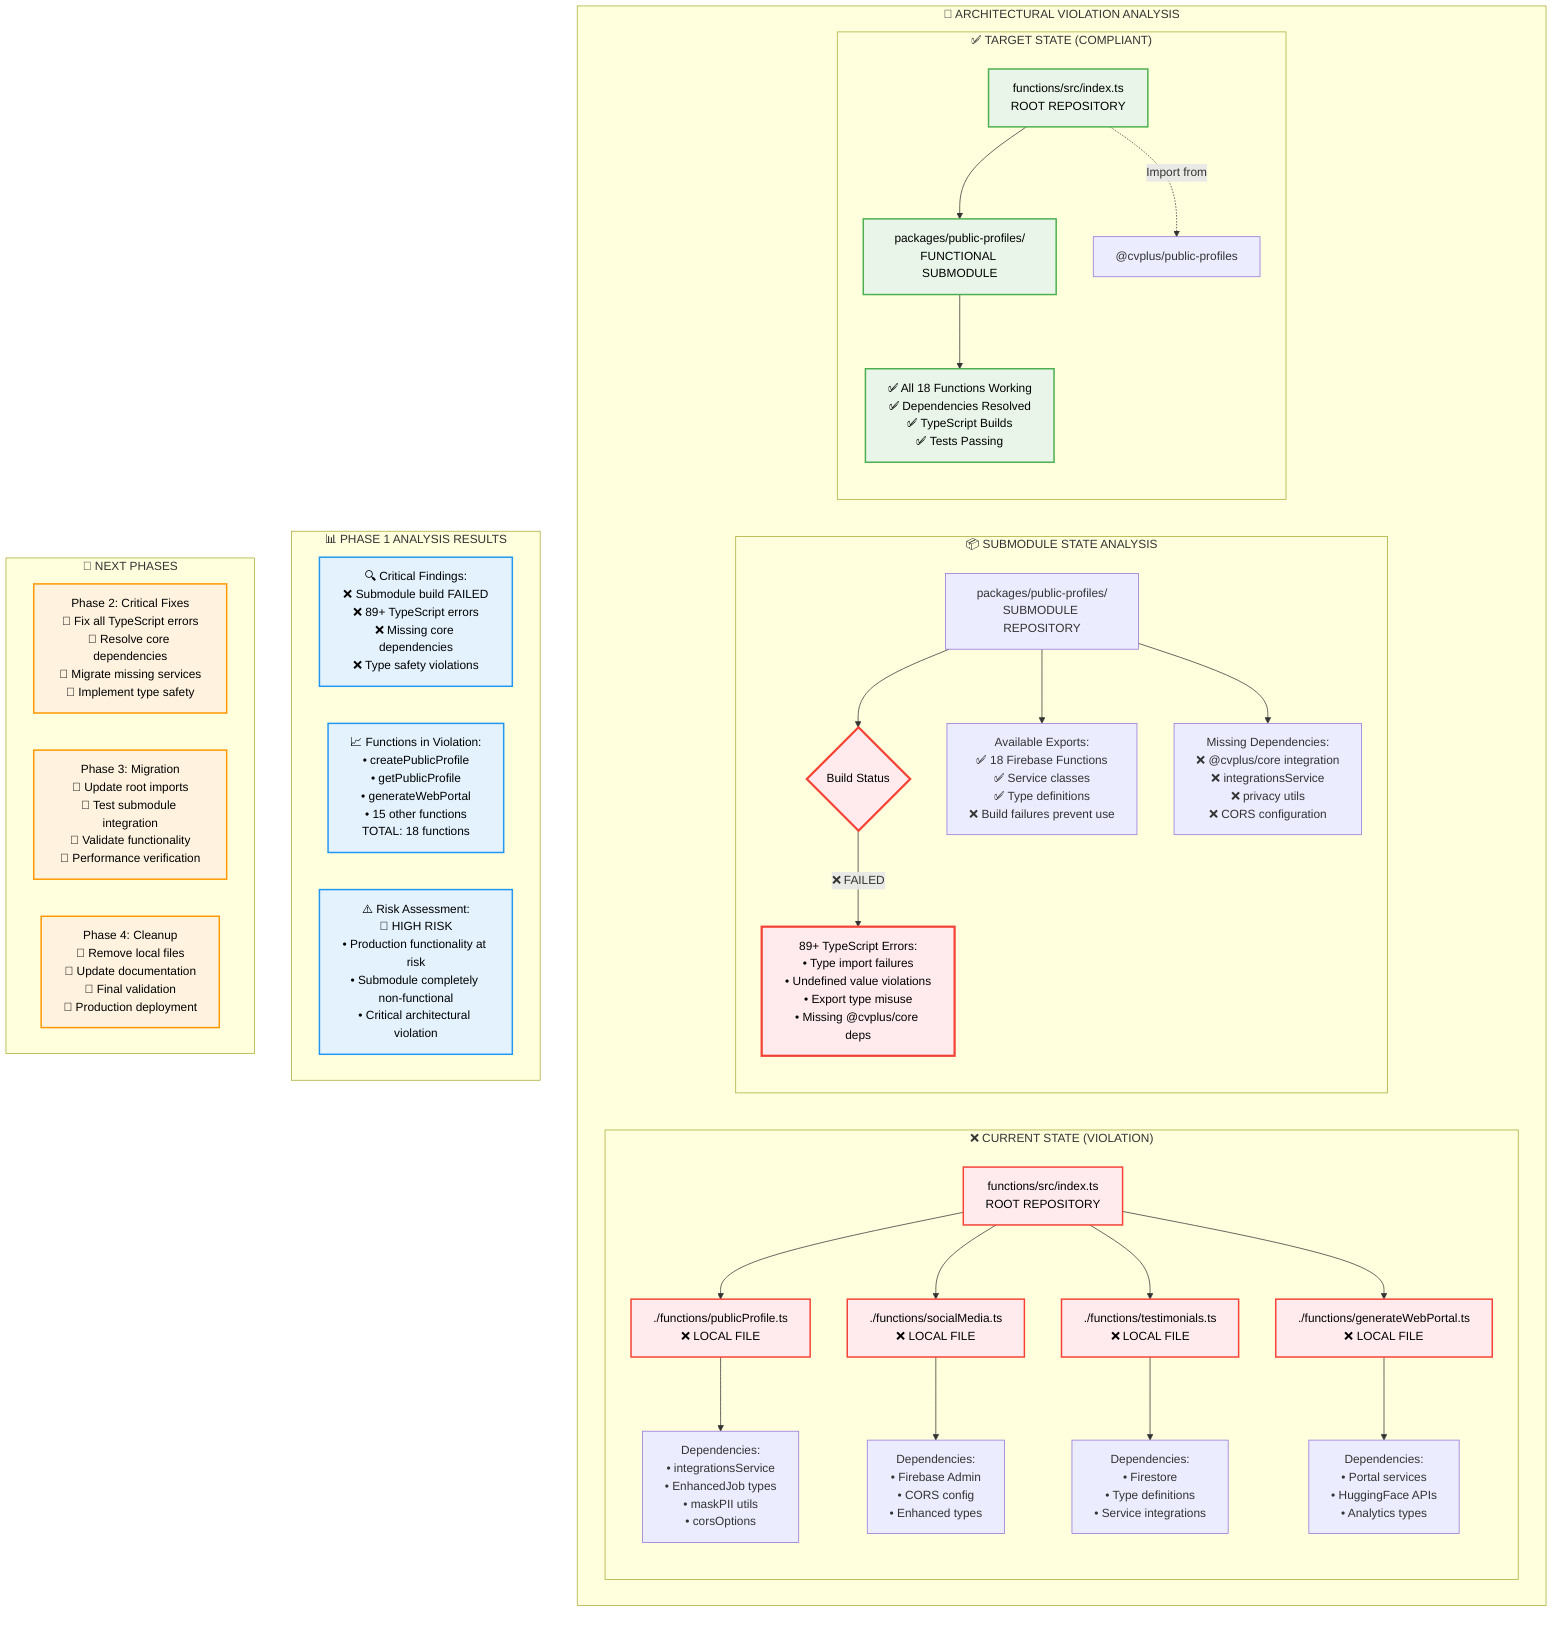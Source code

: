 graph TB
    subgraph "🚨 ARCHITECTURAL VIOLATION ANALYSIS"
        subgraph "❌ CURRENT STATE (VIOLATION)"
            ROOT[functions/src/index.ts<br/>ROOT REPOSITORY]
            ROOT --> PPROF[./functions/publicProfile.ts<br/>❌ LOCAL FILE]
            ROOT --> PORTAL[./functions/generateWebPortal.ts<br/>❌ LOCAL FILE]  
            ROOT --> SOCIAL[./functions/socialMedia.ts<br/>❌ LOCAL FILE]
            ROOT --> TESTI[./functions/testimonials.ts<br/>❌ LOCAL FILE]
            
            PPROF --> DEPS1[Dependencies:<br/>• integrationsService<br/>• EnhancedJob types<br/>• maskPII utils<br/>• corsOptions]
            SOCIAL --> DEPS2[Dependencies:<br/>• Firebase Admin<br/>• CORS config<br/>• Enhanced types]
            TESTI --> DEPS3[Dependencies:<br/>• Firestore<br/>• Type definitions<br/>• Service integrations]
            PORTAL --> DEPS4[Dependencies:<br/>• Portal services<br/>• HuggingFace APIs<br/>• Analytics types]
        end
        
        subgraph "📦 SUBMODULE STATE ANALYSIS"
            SUBMOD[packages/public-profiles/<br/>SUBMODULE REPOSITORY]
            SUBMOD --> BUILD_STATUS{Build Status}
            BUILD_STATUS -->|❌ FAILED| ERRORS[89+ TypeScript Errors:<br/>• Type import failures<br/>• Undefined value violations<br/>• Export type misuse<br/>• Missing @cvplus/core deps]
            
            SUBMOD --> EXPORTS[Available Exports:<br/>✅ 18 Firebase Functions<br/>✅ Service classes<br/>✅ Type definitions<br/>❌ Build failures prevent use]
            
            SUBMOD --> MISSING_DEPS[Missing Dependencies:<br/>❌ @cvplus/core integration<br/>❌ integrationsService<br/>❌ privacy utils<br/>❌ CORS configuration]
        end
        
        subgraph "✅ TARGET STATE (COMPLIANT)"
            ROOT_TARGET[functions/src/index.ts<br/>ROOT REPOSITORY]
            ROOT_TARGET --> SUBMOD_TARGET[packages/public-profiles/<br/>FUNCTIONAL SUBMODULE]
            ROOT_TARGET -.->|Import from| SUBMOD_IMPORT["@cvplus/public-profiles"]
            
            SUBMOD_TARGET --> WORKING_FUNCS[✅ All 18 Functions Working<br/>✅ Dependencies Resolved<br/>✅ TypeScript Builds<br/>✅ Tests Passing]
        end
    end
    
    subgraph "📊 PHASE 1 ANALYSIS RESULTS"
        FINDINGS[🔍 Critical Findings:<br/>❌ Submodule build FAILED<br/>❌ 89+ TypeScript errors<br/>❌ Missing core dependencies<br/>❌ Type safety violations]
        
        VIOLATION_COUNT[📈 Functions in Violation:<br/>• createPublicProfile<br/>• getPublicProfile<br/>• generateWebPortal<br/>• 15 other functions<br/>TOTAL: 18 functions]
        
        RISK_ASSESSMENT[⚠️ Risk Assessment:<br/>🔴 HIGH RISK<br/>• Production functionality at risk<br/>• Submodule completely non-functional<br/>• Critical architectural violation]
    end
    
    subgraph "🚀 NEXT PHASES"
        PHASE2[Phase 2: Critical Fixes<br/>🎯 Fix all TypeScript errors<br/>🎯 Resolve core dependencies<br/>🎯 Migrate missing services<br/>🎯 Implement type safety]
        
        PHASE3[Phase 3: Migration<br/>🎯 Update root imports<br/>🎯 Test submodule integration<br/>🎯 Validate functionality<br/>🎯 Performance verification]
        
        PHASE4[Phase 4: Cleanup<br/>🎯 Remove local files<br/>🎯 Update documentation<br/>🎯 Final validation<br/>🎯 Production deployment]
    end
    
    %% Styling
    classDef violation fill:#ffebee,stroke:#f44336,stroke-width:2px,color:#000
    classDef failed fill:#ffebee,stroke:#f44336,stroke-width:3px,color:#000
    classDef target fill:#e8f5e8,stroke:#4caf50,stroke-width:2px,color:#000
    classDef analysis fill:#e3f2fd,stroke:#2196f3,stroke-width:2px,color:#000
    classDef phase fill:#fff3e0,stroke:#ff9800,stroke-width:2px,color:#000
    
    class ROOT,PPROF,PORTAL,SOCIAL,TESTI violation
    class BUILD_STATUS,ERRORS failed
    class ROOT_TARGET,SUBMOD_TARGET,WORKING_FUNCS target
    class FINDINGS,VIOLATION_COUNT,RISK_ASSESSMENT analysis
    class PHASE2,PHASE3,PHASE4 phase